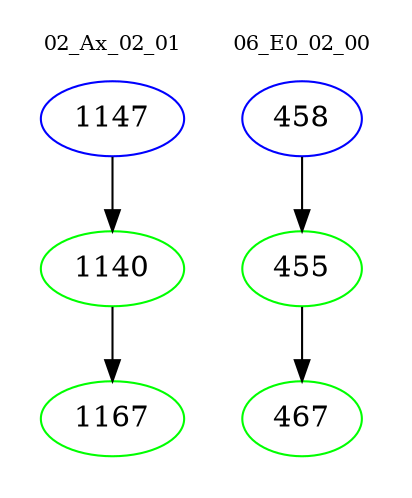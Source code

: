 digraph{
subgraph cluster_0 {
color = white
label = "02_Ax_02_01";
fontsize=10;
T0_1147 [label="1147", color="blue"]
T0_1147 -> T0_1140 [color="black"]
T0_1140 [label="1140", color="green"]
T0_1140 -> T0_1167 [color="black"]
T0_1167 [label="1167", color="green"]
}
subgraph cluster_1 {
color = white
label = "06_E0_02_00";
fontsize=10;
T1_458 [label="458", color="blue"]
T1_458 -> T1_455 [color="black"]
T1_455 [label="455", color="green"]
T1_455 -> T1_467 [color="black"]
T1_467 [label="467", color="green"]
}
}
